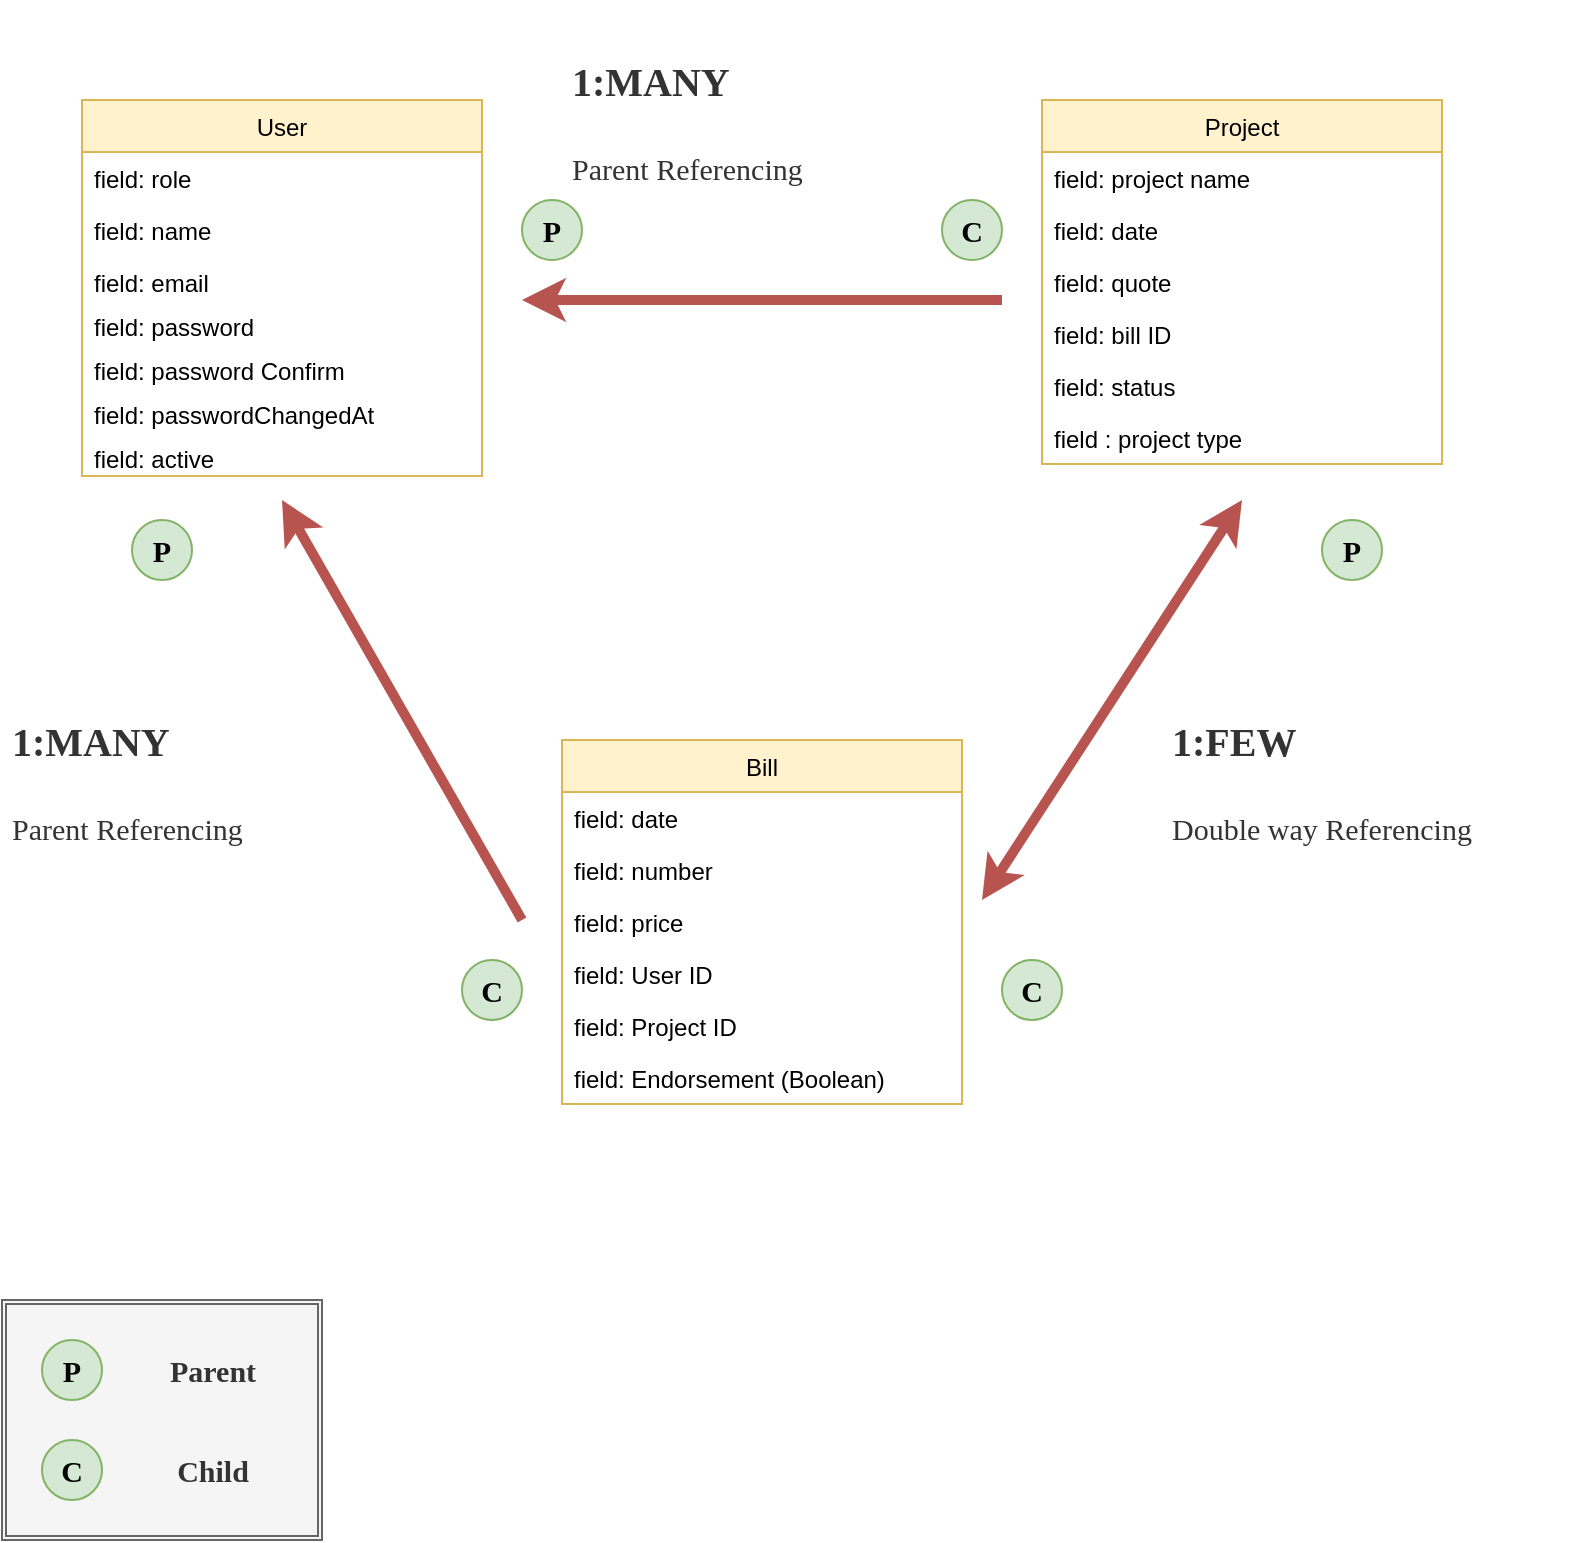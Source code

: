 <mxfile version="14.1.8" type="github">
  <diagram id="R2lEEEUBdFMjLlhIrx00" name="Page-1">
    <mxGraphModel dx="1422" dy="762" grid="1" gridSize="10" guides="1" tooltips="1" connect="1" arrows="1" fold="1" page="1" pageScale="1" pageWidth="850" pageHeight="1100" math="0" shadow="0" extFonts="Permanent Marker^https://fonts.googleapis.com/css?family=Permanent+Marker">
      <root>
        <mxCell id="0" />
        <mxCell id="1" parent="0" />
        <mxCell id="c_uoPbWmfXPSQ4uwjyFJ-5" value="User" style="swimlane;fontStyle=0;childLayout=stackLayout;horizontal=1;startSize=26;fillColor=#fff2cc;horizontalStack=0;resizeParent=1;resizeParentMax=0;resizeLast=0;collapsible=1;marginBottom=0;direction=east;strokeColor=#d6b656;" vertex="1" parent="1">
          <mxGeometry x="80" y="120" width="200" height="188" as="geometry" />
        </mxCell>
        <mxCell id="c_uoPbWmfXPSQ4uwjyFJ-7" value="field: role" style="text;strokeColor=none;fillColor=none;align=left;verticalAlign=top;spacingLeft=4;spacingRight=4;overflow=hidden;rotatable=0;points=[[0,0.5],[1,0.5]];portConstraint=eastwest;" vertex="1" parent="c_uoPbWmfXPSQ4uwjyFJ-5">
          <mxGeometry y="26" width="200" height="26" as="geometry" />
        </mxCell>
        <mxCell id="c_uoPbWmfXPSQ4uwjyFJ-10" value="field: name&#xa;" style="text;strokeColor=none;fillColor=none;align=left;verticalAlign=top;spacingLeft=4;spacingRight=4;overflow=hidden;rotatable=0;points=[[0,0.5],[1,0.5]];portConstraint=eastwest;" vertex="1" parent="c_uoPbWmfXPSQ4uwjyFJ-5">
          <mxGeometry y="52" width="200" height="26" as="geometry" />
        </mxCell>
        <mxCell id="c_uoPbWmfXPSQ4uwjyFJ-8" value="field: email&#xa;" style="text;strokeColor=none;fillColor=none;align=left;verticalAlign=top;spacingLeft=4;spacingRight=4;overflow=hidden;rotatable=0;points=[[0,0.5],[1,0.5]];portConstraint=eastwest;" vertex="1" parent="c_uoPbWmfXPSQ4uwjyFJ-5">
          <mxGeometry y="78" width="200" height="22" as="geometry" />
        </mxCell>
        <mxCell id="c_uoPbWmfXPSQ4uwjyFJ-13" value="field: password" style="text;strokeColor=none;fillColor=none;align=left;verticalAlign=top;spacingLeft=4;spacingRight=4;overflow=hidden;rotatable=0;points=[[0,0.5],[1,0.5]];portConstraint=eastwest;" vertex="1" parent="c_uoPbWmfXPSQ4uwjyFJ-5">
          <mxGeometry y="100" width="200" height="22" as="geometry" />
        </mxCell>
        <mxCell id="c_uoPbWmfXPSQ4uwjyFJ-14" value="field: password Confirm&#xa;" style="text;strokeColor=none;fillColor=none;align=left;verticalAlign=top;spacingLeft=4;spacingRight=4;overflow=hidden;rotatable=0;points=[[0,0.5],[1,0.5]];portConstraint=eastwest;" vertex="1" parent="c_uoPbWmfXPSQ4uwjyFJ-5">
          <mxGeometry y="122" width="200" height="22" as="geometry" />
        </mxCell>
        <mxCell id="c_uoPbWmfXPSQ4uwjyFJ-15" value="field: passwordChangedAt" style="text;strokeColor=none;fillColor=none;align=left;verticalAlign=top;spacingLeft=4;spacingRight=4;overflow=hidden;rotatable=0;points=[[0,0.5],[1,0.5]];portConstraint=eastwest;" vertex="1" parent="c_uoPbWmfXPSQ4uwjyFJ-5">
          <mxGeometry y="144" width="200" height="22" as="geometry" />
        </mxCell>
        <mxCell id="c_uoPbWmfXPSQ4uwjyFJ-11" value="field: active&#xa;" style="text;strokeColor=none;fillColor=none;align=left;verticalAlign=top;spacingLeft=4;spacingRight=4;overflow=hidden;rotatable=0;points=[[0,0.5],[1,0.5]];portConstraint=eastwest;" vertex="1" parent="c_uoPbWmfXPSQ4uwjyFJ-5">
          <mxGeometry y="166" width="200" height="22" as="geometry" />
        </mxCell>
        <mxCell id="c_uoPbWmfXPSQ4uwjyFJ-16" value="Project" style="swimlane;fontStyle=0;childLayout=stackLayout;horizontal=1;startSize=26;fillColor=#fff2cc;horizontalStack=0;resizeParent=1;resizeParentMax=0;resizeLast=0;collapsible=1;marginBottom=0;strokeColor=#d6b656;" vertex="1" parent="1">
          <mxGeometry x="560" y="120" width="200" height="182" as="geometry" />
        </mxCell>
        <mxCell id="c_uoPbWmfXPSQ4uwjyFJ-17" value="field: project name" style="text;strokeColor=none;fillColor=none;align=left;verticalAlign=top;spacingLeft=4;spacingRight=4;overflow=hidden;rotatable=0;points=[[0,0.5],[1,0.5]];portConstraint=eastwest;" vertex="1" parent="c_uoPbWmfXPSQ4uwjyFJ-16">
          <mxGeometry y="26" width="200" height="26" as="geometry" />
        </mxCell>
        <mxCell id="c_uoPbWmfXPSQ4uwjyFJ-18" value="field: date" style="text;strokeColor=none;fillColor=none;align=left;verticalAlign=top;spacingLeft=4;spacingRight=4;overflow=hidden;rotatable=0;points=[[0,0.5],[1,0.5]];portConstraint=eastwest;" vertex="1" parent="c_uoPbWmfXPSQ4uwjyFJ-16">
          <mxGeometry y="52" width="200" height="26" as="geometry" />
        </mxCell>
        <mxCell id="c_uoPbWmfXPSQ4uwjyFJ-19" value="field: quote" style="text;strokeColor=none;fillColor=none;align=left;verticalAlign=top;spacingLeft=4;spacingRight=4;overflow=hidden;rotatable=0;points=[[0,0.5],[1,0.5]];portConstraint=eastwest;" vertex="1" parent="c_uoPbWmfXPSQ4uwjyFJ-16">
          <mxGeometry y="78" width="200" height="26" as="geometry" />
        </mxCell>
        <mxCell id="c_uoPbWmfXPSQ4uwjyFJ-20" value="field: bill ID" style="text;strokeColor=none;fillColor=none;align=left;verticalAlign=top;spacingLeft=4;spacingRight=4;overflow=hidden;rotatable=0;points=[[0,0.5],[1,0.5]];portConstraint=eastwest;" vertex="1" parent="c_uoPbWmfXPSQ4uwjyFJ-16">
          <mxGeometry y="104" width="200" height="26" as="geometry" />
        </mxCell>
        <mxCell id="c_uoPbWmfXPSQ4uwjyFJ-22" value="field: status" style="text;strokeColor=none;fillColor=none;align=left;verticalAlign=top;spacingLeft=4;spacingRight=4;overflow=hidden;rotatable=0;points=[[0,0.5],[1,0.5]];portConstraint=eastwest;" vertex="1" parent="c_uoPbWmfXPSQ4uwjyFJ-16">
          <mxGeometry y="130" width="200" height="26" as="geometry" />
        </mxCell>
        <mxCell id="c_uoPbWmfXPSQ4uwjyFJ-21" value="field : project type" style="text;strokeColor=none;fillColor=none;align=left;verticalAlign=top;spacingLeft=4;spacingRight=4;overflow=hidden;rotatable=0;points=[[0,0.5],[1,0.5]];portConstraint=eastwest;" vertex="1" parent="c_uoPbWmfXPSQ4uwjyFJ-16">
          <mxGeometry y="156" width="200" height="26" as="geometry" />
        </mxCell>
        <mxCell id="c_uoPbWmfXPSQ4uwjyFJ-23" value="Bill" style="swimlane;fontStyle=0;childLayout=stackLayout;horizontal=1;startSize=26;fillColor=#fff2cc;horizontalStack=0;resizeParent=1;resizeParentMax=0;resizeLast=0;collapsible=1;marginBottom=0;strokeColor=#d6b656;" vertex="1" parent="1">
          <mxGeometry x="320" y="440" width="200" height="182" as="geometry" />
        </mxCell>
        <mxCell id="c_uoPbWmfXPSQ4uwjyFJ-24" value="field: date" style="text;strokeColor=none;fillColor=none;align=left;verticalAlign=top;spacingLeft=4;spacingRight=4;overflow=hidden;rotatable=0;points=[[0,0.5],[1,0.5]];portConstraint=eastwest;" vertex="1" parent="c_uoPbWmfXPSQ4uwjyFJ-23">
          <mxGeometry y="26" width="200" height="26" as="geometry" />
        </mxCell>
        <mxCell id="c_uoPbWmfXPSQ4uwjyFJ-25" value="field: number" style="text;strokeColor=none;fillColor=none;align=left;verticalAlign=top;spacingLeft=4;spacingRight=4;overflow=hidden;rotatable=0;points=[[0,0.5],[1,0.5]];portConstraint=eastwest;" vertex="1" parent="c_uoPbWmfXPSQ4uwjyFJ-23">
          <mxGeometry y="52" width="200" height="26" as="geometry" />
        </mxCell>
        <mxCell id="c_uoPbWmfXPSQ4uwjyFJ-26" value="field: price" style="text;strokeColor=none;fillColor=none;align=left;verticalAlign=top;spacingLeft=4;spacingRight=4;overflow=hidden;rotatable=0;points=[[0,0.5],[1,0.5]];portConstraint=eastwest;" vertex="1" parent="c_uoPbWmfXPSQ4uwjyFJ-23">
          <mxGeometry y="78" width="200" height="26" as="geometry" />
        </mxCell>
        <mxCell id="c_uoPbWmfXPSQ4uwjyFJ-28" value="field: User ID" style="text;strokeColor=none;fillColor=none;align=left;verticalAlign=top;spacingLeft=4;spacingRight=4;overflow=hidden;rotatable=0;points=[[0,0.5],[1,0.5]];portConstraint=eastwest;" vertex="1" parent="c_uoPbWmfXPSQ4uwjyFJ-23">
          <mxGeometry y="104" width="200" height="26" as="geometry" />
        </mxCell>
        <mxCell id="c_uoPbWmfXPSQ4uwjyFJ-29" value="field: Project ID" style="text;strokeColor=none;fillColor=none;align=left;verticalAlign=top;spacingLeft=4;spacingRight=4;overflow=hidden;rotatable=0;points=[[0,0.5],[1,0.5]];portConstraint=eastwest;" vertex="1" parent="c_uoPbWmfXPSQ4uwjyFJ-23">
          <mxGeometry y="130" width="200" height="26" as="geometry" />
        </mxCell>
        <mxCell id="c_uoPbWmfXPSQ4uwjyFJ-27" value="field: Endorsement (Boolean)" style="text;strokeColor=none;fillColor=none;align=left;verticalAlign=top;spacingLeft=4;spacingRight=4;overflow=hidden;rotatable=0;points=[[0,0.5],[1,0.5]];portConstraint=eastwest;" vertex="1" parent="c_uoPbWmfXPSQ4uwjyFJ-23">
          <mxGeometry y="156" width="200" height="26" as="geometry" />
        </mxCell>
        <mxCell id="c_uoPbWmfXPSQ4uwjyFJ-30" value="" style="shape=ext;double=1;rounded=0;whiteSpace=wrap;html=1;fillColor=#f5f5f5;strokeColor=#666666;fontColor=#333333;" vertex="1" parent="1">
          <mxGeometry x="40" y="720" width="160" height="120" as="geometry" />
        </mxCell>
        <mxCell id="c_uoPbWmfXPSQ4uwjyFJ-31" value="&lt;b&gt;&lt;font face=&quot;Lucida Console&quot; style=&quot;font-size: 15px&quot;&gt;P&lt;/font&gt;&lt;/b&gt;" style="ellipse;whiteSpace=wrap;html=1;aspect=fixed;fillColor=#d5e8d4;strokeColor=#82b366;" vertex="1" parent="1">
          <mxGeometry x="60" y="740" width="30" height="30" as="geometry" />
        </mxCell>
        <mxCell id="c_uoPbWmfXPSQ4uwjyFJ-32" value="&lt;p style=&quot;line-height: 80% ; font-size: 15px&quot;&gt;Parent&lt;/p&gt;" style="text;html=1;fontSize=15;fontStyle=1;verticalAlign=middle;align=center;fontFamily=Lucida Console;fontColor=#333333;" vertex="1" parent="1">
          <mxGeometry x="110" y="735" width="70" height="40" as="geometry" />
        </mxCell>
        <mxCell id="c_uoPbWmfXPSQ4uwjyFJ-33" value="&lt;b&gt;&lt;font face=&quot;Lucida Console&quot; style=&quot;font-size: 15px&quot;&gt;C&lt;/font&gt;&lt;/b&gt;" style="ellipse;whiteSpace=wrap;html=1;aspect=fixed;fillColor=#d5e8d4;strokeColor=#82b366;" vertex="1" parent="1">
          <mxGeometry x="60" y="790" width="30" height="30" as="geometry" />
        </mxCell>
        <mxCell id="c_uoPbWmfXPSQ4uwjyFJ-34" value="&lt;p style=&quot;line-height: 80% ; font-size: 15px&quot;&gt;Child&lt;/p&gt;" style="text;html=1;fontSize=15;fontStyle=1;verticalAlign=middle;align=center;fontFamily=Lucida Console;fontColor=#333333;" vertex="1" parent="1">
          <mxGeometry x="110" y="785" width="70" height="40" as="geometry" />
        </mxCell>
        <mxCell id="c_uoPbWmfXPSQ4uwjyFJ-35" value="" style="endArrow=classic;html=1;fontFamily=Lucida Console;fontSize=15;fontColor=#333333;strokeWidth=5;fillColor=#f8cecc;strokeColor=#b85450;" edge="1" parent="1">
          <mxGeometry width="50" height="50" relative="1" as="geometry">
            <mxPoint x="540" y="220" as="sourcePoint" />
            <mxPoint x="300" y="220" as="targetPoint" />
          </mxGeometry>
        </mxCell>
        <mxCell id="c_uoPbWmfXPSQ4uwjyFJ-36" value="&lt;b&gt;&lt;font face=&quot;Lucida Console&quot; style=&quot;font-size: 15px&quot;&gt;P&lt;/font&gt;&lt;/b&gt;" style="ellipse;whiteSpace=wrap;html=1;aspect=fixed;fillColor=#d5e8d4;strokeColor=#82b366;" vertex="1" parent="1">
          <mxGeometry x="300" y="170" width="30" height="30" as="geometry" />
        </mxCell>
        <mxCell id="c_uoPbWmfXPSQ4uwjyFJ-37" value="&lt;b&gt;&lt;font face=&quot;Lucida Console&quot; style=&quot;font-size: 15px&quot;&gt;C&lt;/font&gt;&lt;/b&gt;" style="ellipse;whiteSpace=wrap;html=1;aspect=fixed;fillColor=#d5e8d4;strokeColor=#82b366;" vertex="1" parent="1">
          <mxGeometry x="510" y="170" width="30" height="30" as="geometry" />
        </mxCell>
        <mxCell id="c_uoPbWmfXPSQ4uwjyFJ-40" value="" style="endArrow=classic;html=1;fontFamily=Lucida Console;fontSize=15;fontColor=#333333;strokeWidth=5;fillColor=#f8cecc;strokeColor=#b85450;" edge="1" parent="1">
          <mxGeometry width="50" height="50" relative="1" as="geometry">
            <mxPoint x="300" y="530" as="sourcePoint" />
            <mxPoint x="180" y="320" as="targetPoint" />
          </mxGeometry>
        </mxCell>
        <mxCell id="c_uoPbWmfXPSQ4uwjyFJ-41" value="&lt;b&gt;&lt;font face=&quot;Lucida Console&quot; style=&quot;font-size: 15px&quot;&gt;P&lt;/font&gt;&lt;/b&gt;" style="ellipse;whiteSpace=wrap;html=1;aspect=fixed;fillColor=#d5e8d4;strokeColor=#82b366;" vertex="1" parent="1">
          <mxGeometry x="105" y="330" width="30" height="30" as="geometry" />
        </mxCell>
        <mxCell id="c_uoPbWmfXPSQ4uwjyFJ-47" value="&lt;b&gt;&lt;font face=&quot;Lucida Console&quot; style=&quot;font-size: 15px&quot;&gt;C&lt;/font&gt;&lt;/b&gt;" style="ellipse;whiteSpace=wrap;html=1;aspect=fixed;fillColor=#d5e8d4;strokeColor=#82b366;" vertex="1" parent="1">
          <mxGeometry x="270" y="550" width="30" height="30" as="geometry" />
        </mxCell>
        <mxCell id="c_uoPbWmfXPSQ4uwjyFJ-48" value="&lt;b&gt;&lt;font face=&quot;Lucida Console&quot; style=&quot;font-size: 15px&quot;&gt;C&lt;/font&gt;&lt;/b&gt;" style="ellipse;whiteSpace=wrap;html=1;aspect=fixed;fillColor=#d5e8d4;strokeColor=#82b366;" vertex="1" parent="1">
          <mxGeometry x="540" y="550" width="30" height="30" as="geometry" />
        </mxCell>
        <mxCell id="c_uoPbWmfXPSQ4uwjyFJ-49" value="&lt;b&gt;&lt;font face=&quot;Lucida Console&quot; style=&quot;font-size: 15px&quot;&gt;P&lt;/font&gt;&lt;/b&gt;" style="ellipse;whiteSpace=wrap;html=1;aspect=fixed;fillColor=#d5e8d4;strokeColor=#82b366;" vertex="1" parent="1">
          <mxGeometry x="700" y="330" width="30" height="30" as="geometry" />
        </mxCell>
        <mxCell id="c_uoPbWmfXPSQ4uwjyFJ-52" value="&lt;h1&gt;&lt;font style=&quot;font-size: 20px&quot;&gt;1:FEW&lt;/font&gt;&lt;/h1&gt;&lt;p&gt;&lt;font style=&quot;font-size: 15px&quot;&gt;Double way Referencing&lt;/font&gt;&lt;/p&gt;&lt;p style=&quot;font-size: 30px&quot;&gt;&lt;br&gt;&lt;/p&gt;" style="text;html=1;strokeColor=none;fillColor=none;spacing=5;spacingTop=-20;whiteSpace=wrap;overflow=hidden;rounded=0;fontFamily=Lucida Console;fontSize=15;fontColor=#333333;" vertex="1" parent="1">
          <mxGeometry x="620" y="410" width="210" height="90" as="geometry" />
        </mxCell>
        <mxCell id="c_uoPbWmfXPSQ4uwjyFJ-53" value="&lt;h1&gt;&lt;font style=&quot;font-size: 20px&quot;&gt;1:MANY&lt;/font&gt;&lt;/h1&gt;&lt;p&gt;&lt;font style=&quot;font-size: 15px&quot;&gt;Parent Referencing&lt;/font&gt;&lt;/p&gt;&lt;p style=&quot;font-size: 30px&quot;&gt;&lt;br&gt;&lt;/p&gt;" style="text;html=1;strokeColor=none;fillColor=none;spacing=5;spacingTop=-20;whiteSpace=wrap;overflow=hidden;rounded=0;fontFamily=Lucida Console;fontSize=15;fontColor=#333333;" vertex="1" parent="1">
          <mxGeometry x="320" y="80" width="210" height="90" as="geometry" />
        </mxCell>
        <mxCell id="c_uoPbWmfXPSQ4uwjyFJ-54" value="&lt;h1&gt;&lt;font style=&quot;font-size: 20px&quot;&gt;1:MANY&lt;/font&gt;&lt;/h1&gt;&lt;p&gt;&lt;font style=&quot;font-size: 15px&quot;&gt;Parent Referencing&lt;/font&gt;&lt;/p&gt;&lt;p style=&quot;font-size: 30px&quot;&gt;&lt;br&gt;&lt;/p&gt;" style="text;html=1;strokeColor=none;fillColor=none;spacing=5;spacingTop=-20;whiteSpace=wrap;overflow=hidden;rounded=0;fontFamily=Lucida Console;fontSize=15;fontColor=#333333;" vertex="1" parent="1">
          <mxGeometry x="40" y="410" width="210" height="90" as="geometry" />
        </mxCell>
        <mxCell id="c_uoPbWmfXPSQ4uwjyFJ-55" value="" style="endArrow=classic;startArrow=classic;html=1;strokeWidth=5;fontFamily=Lucida Console;fontSize=15;fontColor=#333333;fillColor=#f8cecc;strokeColor=#b85450;" edge="1" parent="1">
          <mxGeometry width="50" height="50" relative="1" as="geometry">
            <mxPoint x="530" y="520" as="sourcePoint" />
            <mxPoint x="660" y="320" as="targetPoint" />
          </mxGeometry>
        </mxCell>
      </root>
    </mxGraphModel>
  </diagram>
</mxfile>
